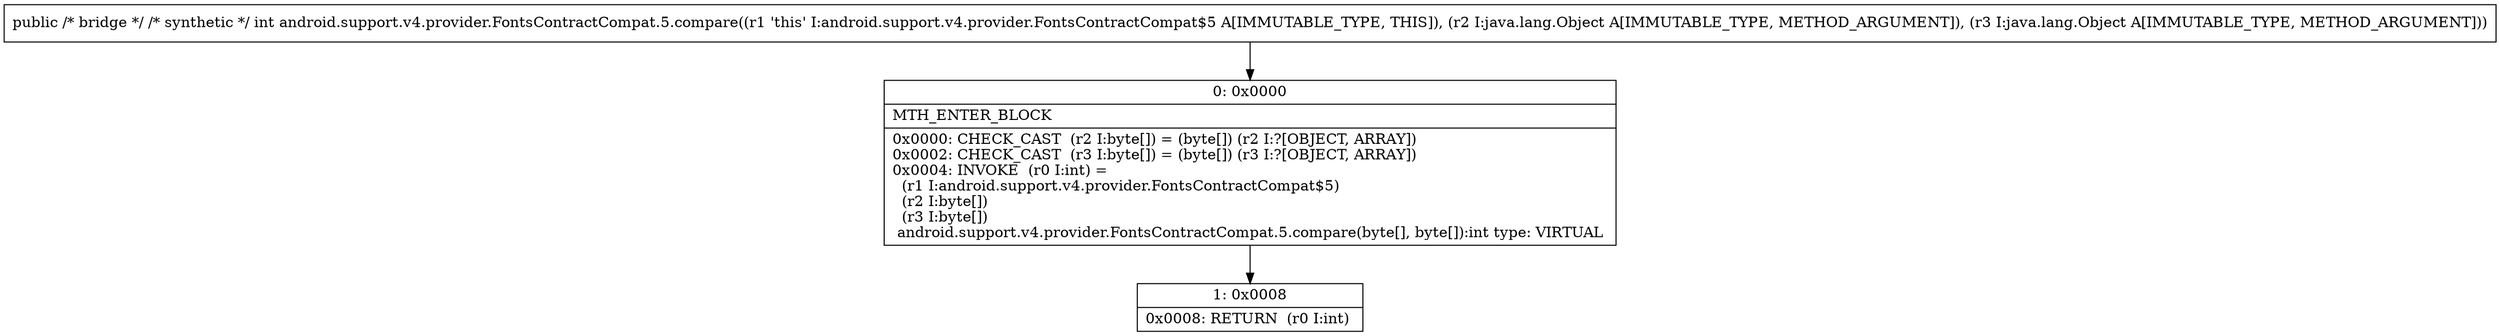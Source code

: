 digraph "CFG forandroid.support.v4.provider.FontsContractCompat.5.compare(Ljava\/lang\/Object;Ljava\/lang\/Object;)I" {
Node_0 [shape=record,label="{0\:\ 0x0000|MTH_ENTER_BLOCK\l|0x0000: CHECK_CAST  (r2 I:byte[]) = (byte[]) (r2 I:?[OBJECT, ARRAY]) \l0x0002: CHECK_CAST  (r3 I:byte[]) = (byte[]) (r3 I:?[OBJECT, ARRAY]) \l0x0004: INVOKE  (r0 I:int) = \l  (r1 I:android.support.v4.provider.FontsContractCompat$5)\l  (r2 I:byte[])\l  (r3 I:byte[])\l android.support.v4.provider.FontsContractCompat.5.compare(byte[], byte[]):int type: VIRTUAL \l}"];
Node_1 [shape=record,label="{1\:\ 0x0008|0x0008: RETURN  (r0 I:int) \l}"];
MethodNode[shape=record,label="{public \/* bridge *\/ \/* synthetic *\/ int android.support.v4.provider.FontsContractCompat.5.compare((r1 'this' I:android.support.v4.provider.FontsContractCompat$5 A[IMMUTABLE_TYPE, THIS]), (r2 I:java.lang.Object A[IMMUTABLE_TYPE, METHOD_ARGUMENT]), (r3 I:java.lang.Object A[IMMUTABLE_TYPE, METHOD_ARGUMENT])) }"];
MethodNode -> Node_0;
Node_0 -> Node_1;
}

